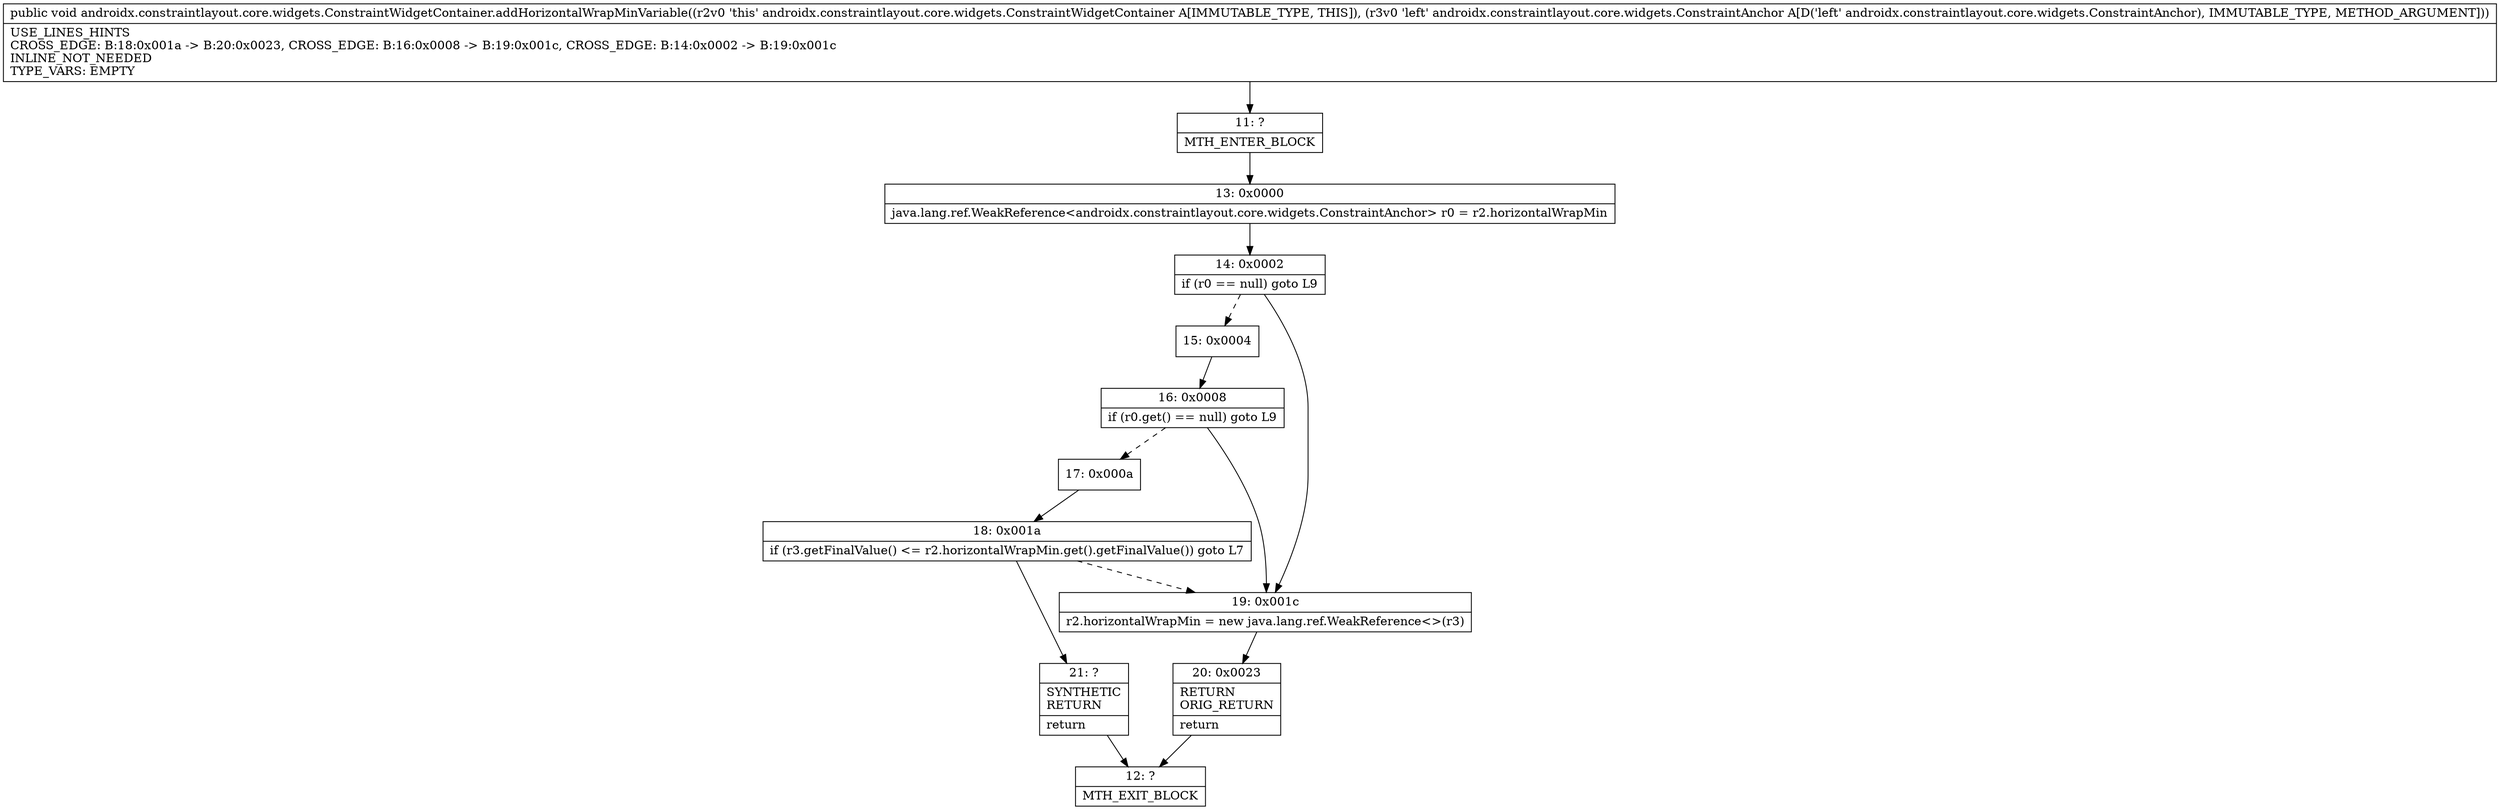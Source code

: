 digraph "CFG forandroidx.constraintlayout.core.widgets.ConstraintWidgetContainer.addHorizontalWrapMinVariable(Landroidx\/constraintlayout\/core\/widgets\/ConstraintAnchor;)V" {
Node_11 [shape=record,label="{11\:\ ?|MTH_ENTER_BLOCK\l}"];
Node_13 [shape=record,label="{13\:\ 0x0000|java.lang.ref.WeakReference\<androidx.constraintlayout.core.widgets.ConstraintAnchor\> r0 = r2.horizontalWrapMin\l}"];
Node_14 [shape=record,label="{14\:\ 0x0002|if (r0 == null) goto L9\l}"];
Node_15 [shape=record,label="{15\:\ 0x0004}"];
Node_16 [shape=record,label="{16\:\ 0x0008|if (r0.get() == null) goto L9\l}"];
Node_17 [shape=record,label="{17\:\ 0x000a}"];
Node_18 [shape=record,label="{18\:\ 0x001a|if (r3.getFinalValue() \<= r2.horizontalWrapMin.get().getFinalValue()) goto L7\l}"];
Node_21 [shape=record,label="{21\:\ ?|SYNTHETIC\lRETURN\l|return\l}"];
Node_12 [shape=record,label="{12\:\ ?|MTH_EXIT_BLOCK\l}"];
Node_19 [shape=record,label="{19\:\ 0x001c|r2.horizontalWrapMin = new java.lang.ref.WeakReference\<\>(r3)\l}"];
Node_20 [shape=record,label="{20\:\ 0x0023|RETURN\lORIG_RETURN\l|return\l}"];
MethodNode[shape=record,label="{public void androidx.constraintlayout.core.widgets.ConstraintWidgetContainer.addHorizontalWrapMinVariable((r2v0 'this' androidx.constraintlayout.core.widgets.ConstraintWidgetContainer A[IMMUTABLE_TYPE, THIS]), (r3v0 'left' androidx.constraintlayout.core.widgets.ConstraintAnchor A[D('left' androidx.constraintlayout.core.widgets.ConstraintAnchor), IMMUTABLE_TYPE, METHOD_ARGUMENT]))  | USE_LINES_HINTS\lCROSS_EDGE: B:18:0x001a \-\> B:20:0x0023, CROSS_EDGE: B:16:0x0008 \-\> B:19:0x001c, CROSS_EDGE: B:14:0x0002 \-\> B:19:0x001c\lINLINE_NOT_NEEDED\lTYPE_VARS: EMPTY\l}"];
MethodNode -> Node_11;Node_11 -> Node_13;
Node_13 -> Node_14;
Node_14 -> Node_15[style=dashed];
Node_14 -> Node_19;
Node_15 -> Node_16;
Node_16 -> Node_17[style=dashed];
Node_16 -> Node_19;
Node_17 -> Node_18;
Node_18 -> Node_19[style=dashed];
Node_18 -> Node_21;
Node_21 -> Node_12;
Node_19 -> Node_20;
Node_20 -> Node_12;
}

